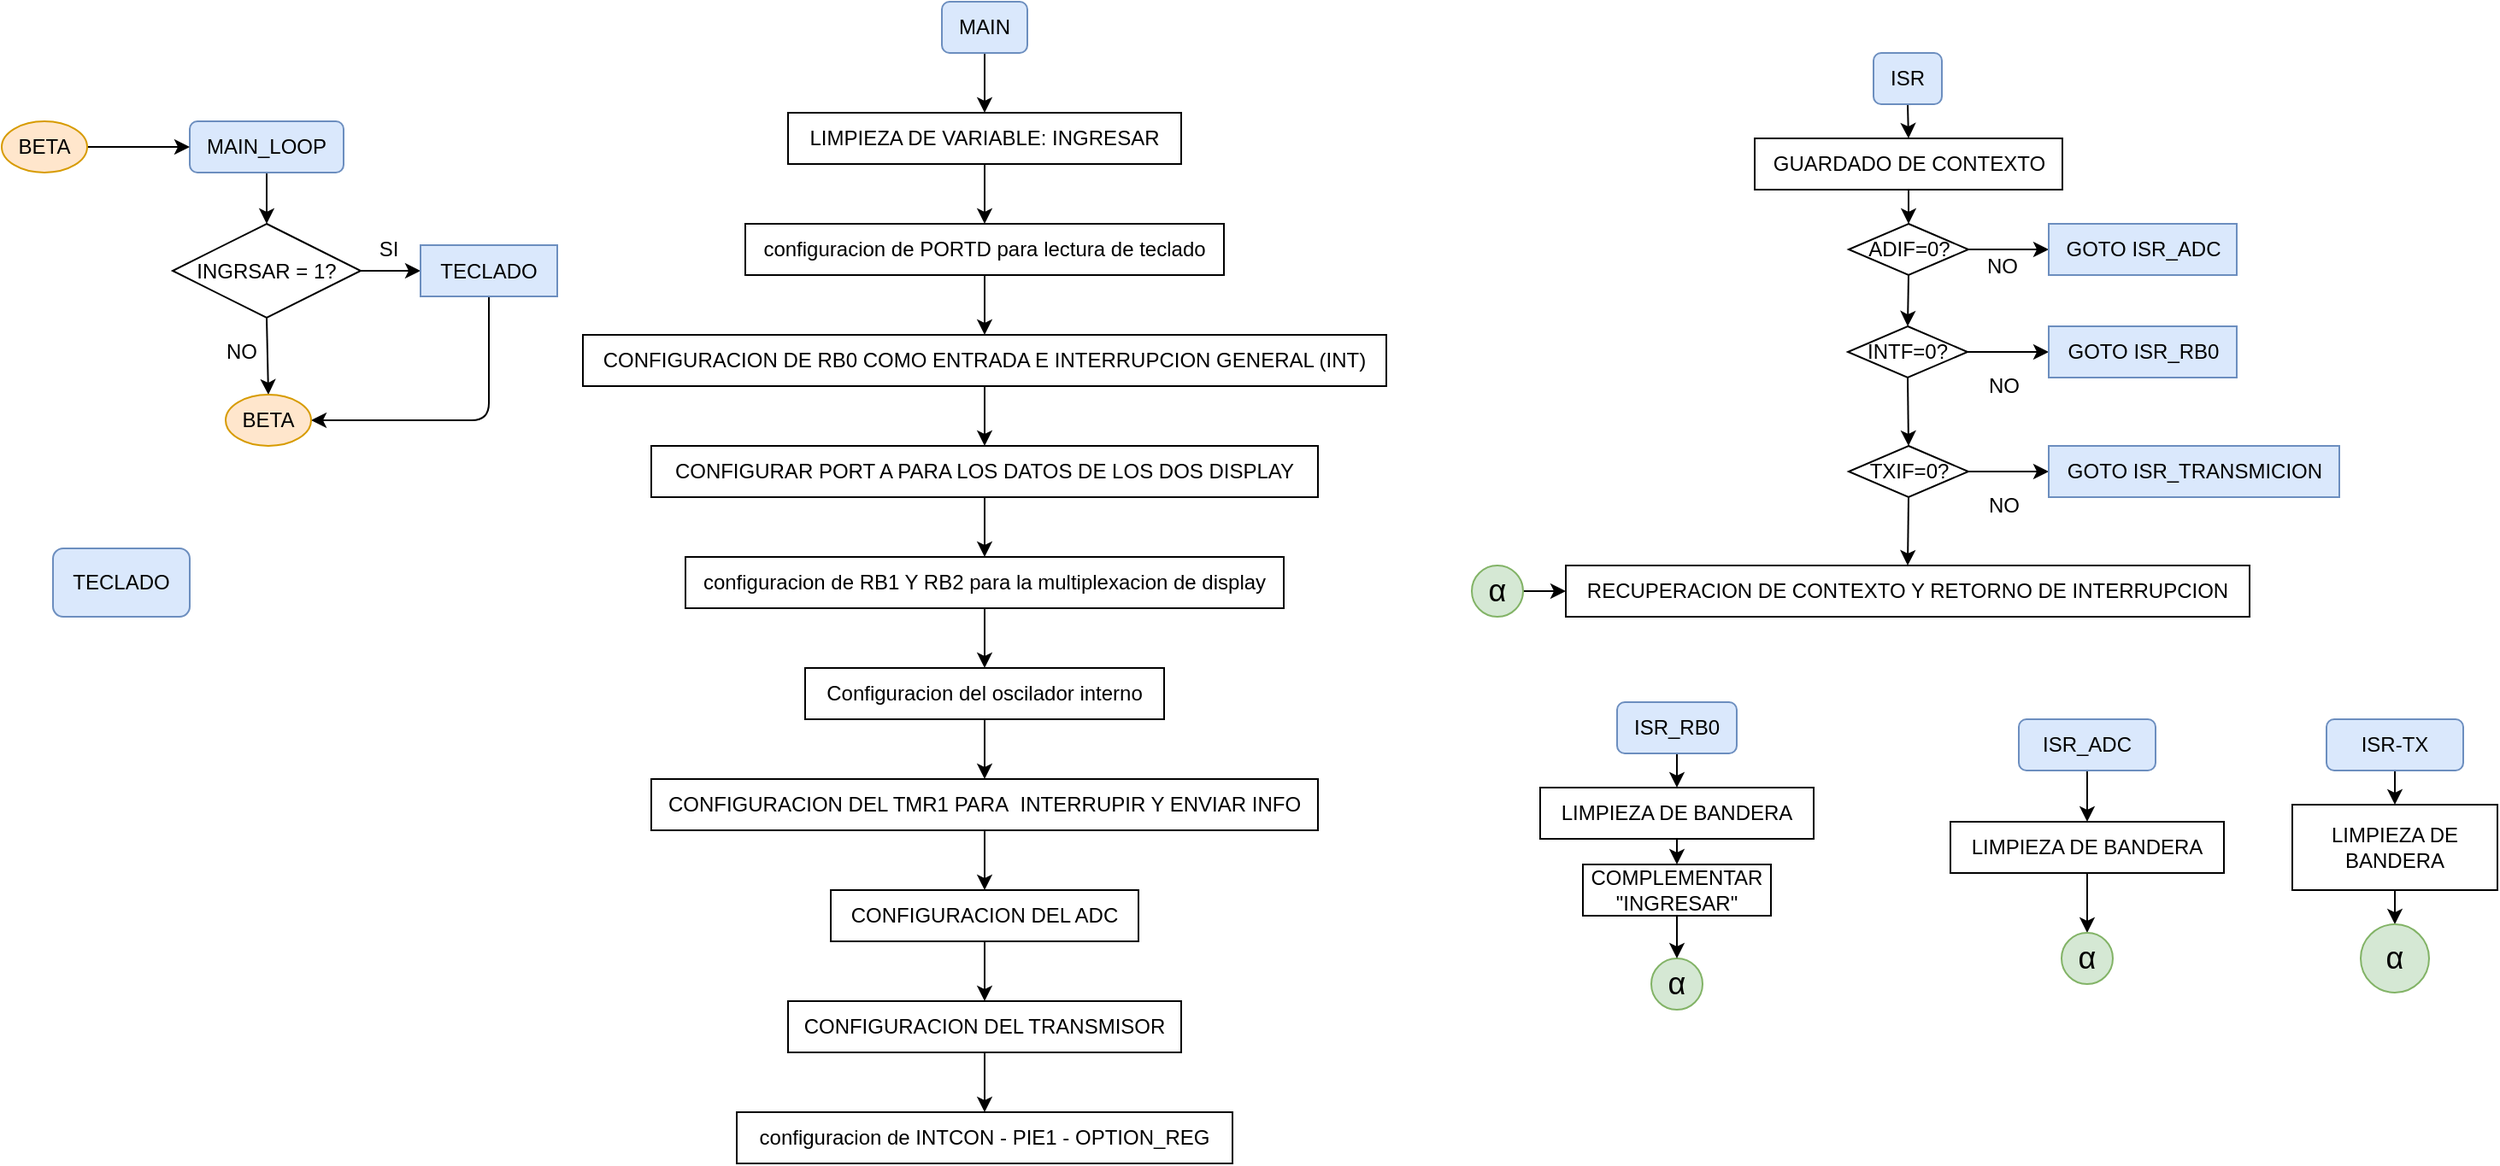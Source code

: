 <mxfile>
    <diagram id="9Iszyg2DKhIXJrNhtRNU" name="Page-1">
        <mxGraphModel dx="2156" dy="645" grid="1" gridSize="10" guides="1" tooltips="1" connect="1" arrows="1" fold="1" page="1" pageScale="1" pageWidth="850" pageHeight="1100" math="0" shadow="0">
            <root>
                <mxCell id="0"/>
                <mxCell id="1" parent="0"/>
                <mxCell id="81" value="" style="group;" parent="1" vertex="1" connectable="0">
                    <mxGeometry x="-470" width="470" height="680" as="geometry"/>
                </mxCell>
                <mxCell id="53" style="edgeStyle=none;html=1;exitX=0.5;exitY=1;exitDx=0;exitDy=0;entryX=0.5;entryY=0;entryDx=0;entryDy=0;" parent="81" source="3" target="52" edge="1">
                    <mxGeometry relative="1" as="geometry"/>
                </mxCell>
                <mxCell id="3" value="configuracion de PORTD para lectura de teclado" style="rounded=0;whiteSpace=wrap;html=1;" parent="81" vertex="1">
                    <mxGeometry x="95" y="130" width="280" height="30" as="geometry"/>
                </mxCell>
                <mxCell id="70" style="edgeStyle=none;html=1;exitX=0.5;exitY=1;exitDx=0;exitDy=0;entryX=0.5;entryY=0;entryDx=0;entryDy=0;" parent="81" source="7" target="69" edge="1">
                    <mxGeometry relative="1" as="geometry"/>
                </mxCell>
                <mxCell id="7" value="MAIN" style="rounded=1;whiteSpace=wrap;html=1;fillColor=#dae8fc;strokeColor=#6c8ebf;" parent="81" vertex="1">
                    <mxGeometry x="210" width="50" height="30" as="geometry"/>
                </mxCell>
                <mxCell id="74" style="edgeStyle=none;html=1;exitX=0.5;exitY=1;exitDx=0;exitDy=0;entryX=0.5;entryY=0;entryDx=0;entryDy=0;" parent="81" source="52" target="61" edge="1">
                    <mxGeometry relative="1" as="geometry"/>
                </mxCell>
                <mxCell id="52" value="CONFIGURACION DE RB0 COMO ENTRADA E INTERRUPCION GENERAL (INT)" style="rounded=0;whiteSpace=wrap;html=1;" parent="81" vertex="1">
                    <mxGeometry y="195" width="470" height="30" as="geometry"/>
                </mxCell>
                <mxCell id="77" style="edgeStyle=none;html=1;exitX=0.5;exitY=1;exitDx=0;exitDy=0;entryX=0.5;entryY=0;entryDx=0;entryDy=0;" parent="81" source="54" target="56" edge="1">
                    <mxGeometry relative="1" as="geometry"/>
                </mxCell>
                <mxCell id="54" value="CONFIGURACION DEL TMR1 PARA&amp;nbsp; INTERRUPIR Y ENVIAR INFO" style="rounded=0;whiteSpace=wrap;html=1;" parent="81" vertex="1">
                    <mxGeometry x="40" y="455" width="390" height="30" as="geometry"/>
                </mxCell>
                <mxCell id="78" style="edgeStyle=none;html=1;exitX=0.5;exitY=1;exitDx=0;exitDy=0;entryX=0.5;entryY=0;entryDx=0;entryDy=0;" parent="81" source="56" target="57" edge="1">
                    <mxGeometry relative="1" as="geometry"/>
                </mxCell>
                <mxCell id="56" value="CONFIGURACION DEL ADC" style="rounded=0;whiteSpace=wrap;html=1;" parent="81" vertex="1">
                    <mxGeometry x="145" y="520" width="180" height="30" as="geometry"/>
                </mxCell>
                <mxCell id="79" style="edgeStyle=none;html=1;exitX=0.5;exitY=1;exitDx=0;exitDy=0;entryX=0.5;entryY=0;entryDx=0;entryDy=0;" parent="81" source="57" target="67" edge="1">
                    <mxGeometry relative="1" as="geometry"/>
                </mxCell>
                <mxCell id="57" value="CONFIGURACION DEL TRANSMISOR" style="rounded=0;whiteSpace=wrap;html=1;" parent="81" vertex="1">
                    <mxGeometry x="120" y="585" width="230" height="30" as="geometry"/>
                </mxCell>
                <mxCell id="64" style="edgeStyle=none;html=1;exitX=0.5;exitY=1;exitDx=0;exitDy=0;entryX=0.5;entryY=0;entryDx=0;entryDy=0;" parent="81" source="61" target="62" edge="1">
                    <mxGeometry relative="1" as="geometry"/>
                </mxCell>
                <mxCell id="61" value="CONFIGURAR PORT A PARA LOS DATOS DE LOS DOS DISPLAY" style="rounded=0;whiteSpace=wrap;html=1;" parent="81" vertex="1">
                    <mxGeometry x="40" y="260" width="390" height="30" as="geometry"/>
                </mxCell>
                <mxCell id="75" style="edgeStyle=none;html=1;exitX=0.5;exitY=1;exitDx=0;exitDy=0;entryX=0.5;entryY=0;entryDx=0;entryDy=0;" parent="81" source="62" target="73" edge="1">
                    <mxGeometry relative="1" as="geometry"/>
                </mxCell>
                <mxCell id="62" value="configuracion de RB1 Y RB2 para la multiplexacion de display" style="rounded=0;whiteSpace=wrap;html=1;" parent="81" vertex="1">
                    <mxGeometry x="60" y="325" width="350" height="30" as="geometry"/>
                </mxCell>
                <mxCell id="67" value="configuracion de INTCON - PIE1 - OPTION_REG" style="rounded=0;whiteSpace=wrap;html=1;" parent="81" vertex="1">
                    <mxGeometry x="90" y="650" width="290" height="30" as="geometry"/>
                </mxCell>
                <mxCell id="71" style="edgeStyle=none;html=1;exitX=0.5;exitY=1;exitDx=0;exitDy=0;entryX=0.5;entryY=0;entryDx=0;entryDy=0;" parent="81" source="69" target="3" edge="1">
                    <mxGeometry relative="1" as="geometry"/>
                </mxCell>
                <mxCell id="69" value="LIMPIEZA DE VARIABLE: INGRESAR" style="rounded=0;whiteSpace=wrap;html=1;" parent="81" vertex="1">
                    <mxGeometry x="120" y="65" width="230" height="30" as="geometry"/>
                </mxCell>
                <mxCell id="76" style="edgeStyle=none;html=1;exitX=0.5;exitY=1;exitDx=0;exitDy=0;entryX=0.5;entryY=0;entryDx=0;entryDy=0;" parent="81" source="73" target="54" edge="1">
                    <mxGeometry relative="1" as="geometry"/>
                </mxCell>
                <mxCell id="73" value="Configuracion del oscilador interno" style="whiteSpace=wrap;html=1;" parent="81" vertex="1">
                    <mxGeometry x="130" y="390" width="210" height="30" as="geometry"/>
                </mxCell>
                <mxCell id="99" value="" style="group" parent="1" vertex="1" connectable="0">
                    <mxGeometry x="90" y="410" width="160" height="220" as="geometry"/>
                </mxCell>
                <mxCell id="40" style="edgeStyle=none;html=1;exitX=0.5;exitY=1;exitDx=0;exitDy=0;" parent="99" source="41" target="43" edge="1">
                    <mxGeometry relative="1" as="geometry"/>
                </mxCell>
                <mxCell id="41" value="ISR_RB0" style="rounded=1;whiteSpace=wrap;html=1;fillColor=#dae8fc;strokeColor=#6c8ebf;" parent="99" vertex="1">
                    <mxGeometry x="45" width="70" height="30" as="geometry"/>
                </mxCell>
                <mxCell id="97" style="edgeStyle=none;html=1;exitX=0.5;exitY=1;exitDx=0;exitDy=0;entryX=0.5;entryY=0;entryDx=0;entryDy=0;" parent="99" source="43" target="96" edge="1">
                    <mxGeometry relative="1" as="geometry"/>
                </mxCell>
                <mxCell id="43" value="LIMPIEZA DE BANDERA" style="rounded=0;whiteSpace=wrap;html=1;" parent="99" vertex="1">
                    <mxGeometry y="50" width="160" height="30" as="geometry"/>
                </mxCell>
                <mxCell id="44" value="&lt;span style=&quot;font-family: &amp;quot;Google Sans&amp;quot;, Arial, sans-serif; font-size: 18px; text-align: start;&quot;&gt;&lt;font style=&quot;color: rgb(0, 0, 0);&quot;&gt;α&lt;/font&gt;&lt;/span&gt;" style="ellipse;whiteSpace=wrap;html=1;aspect=fixed;fillColor=#d5e8d4;strokeColor=#82b366;" parent="99" vertex="1">
                    <mxGeometry x="65" y="150" width="30" height="30" as="geometry"/>
                </mxCell>
                <mxCell id="98" style="edgeStyle=none;html=1;exitX=0.5;exitY=1;exitDx=0;exitDy=0;entryX=0.5;entryY=0;entryDx=0;entryDy=0;" parent="99" source="96" target="44" edge="1">
                    <mxGeometry relative="1" as="geometry"/>
                </mxCell>
                <mxCell id="96" value="COMPLEMENTAR &quot;INGRESAR&quot;" style="rounded=0;whiteSpace=wrap;html=1;" parent="99" vertex="1">
                    <mxGeometry x="25" y="95" width="110" height="30" as="geometry"/>
                </mxCell>
                <mxCell id="103" value="" style="group" parent="1" vertex="1" connectable="0">
                    <mxGeometry x="50" y="30" width="507.5" height="330" as="geometry"/>
                </mxCell>
                <mxCell id="13" style="edgeStyle=none;html=1;exitX=0.5;exitY=1;exitDx=0;exitDy=0;entryX=0.5;entryY=0;entryDx=0;entryDy=0;" parent="103" source="11" target="12" edge="1">
                    <mxGeometry relative="1" as="geometry"/>
                </mxCell>
                <mxCell id="11" value="ISR" style="rounded=1;whiteSpace=wrap;html=1;fillColor=#dae8fc;strokeColor=#6c8ebf;" parent="103" vertex="1">
                    <mxGeometry x="235" width="40" height="30" as="geometry"/>
                </mxCell>
                <mxCell id="17" style="edgeStyle=none;html=1;exitX=0.5;exitY=1;exitDx=0;exitDy=0;entryX=0.5;entryY=0;entryDx=0;entryDy=0;" parent="103" source="12" target="14" edge="1">
                    <mxGeometry relative="1" as="geometry"/>
                </mxCell>
                <mxCell id="12" value="GUARDADO DE CONTEXTO" style="rounded=0;whiteSpace=wrap;html=1;" parent="103" vertex="1">
                    <mxGeometry x="165.5" y="50" width="180" height="30" as="geometry"/>
                </mxCell>
                <mxCell id="18" style="edgeStyle=none;html=1;exitX=0.5;exitY=1;exitDx=0;exitDy=0;entryX=0.5;entryY=0;entryDx=0;entryDy=0;" parent="103" source="14" target="15" edge="1">
                    <mxGeometry relative="1" as="geometry"/>
                </mxCell>
                <mxCell id="23" style="edgeStyle=none;html=1;exitX=1;exitY=0.5;exitDx=0;exitDy=0;" parent="103" source="14" target="22" edge="1">
                    <mxGeometry relative="1" as="geometry"/>
                </mxCell>
                <mxCell id="14" value="ADIF=0?" style="rhombus;whiteSpace=wrap;html=1;" parent="103" vertex="1">
                    <mxGeometry x="220.5" y="100" width="70" height="30" as="geometry"/>
                </mxCell>
                <mxCell id="19" style="edgeStyle=none;html=1;exitX=0.5;exitY=1;exitDx=0;exitDy=0;entryX=0.5;entryY=0;entryDx=0;entryDy=0;" parent="103" source="15" target="16" edge="1">
                    <mxGeometry relative="1" as="geometry"/>
                </mxCell>
                <mxCell id="25" style="edgeStyle=none;html=1;exitX=1;exitY=0.5;exitDx=0;exitDy=0;entryX=0;entryY=0.5;entryDx=0;entryDy=0;" parent="103" source="15" target="24" edge="1">
                    <mxGeometry relative="1" as="geometry"/>
                </mxCell>
                <mxCell id="15" value="INTF=0?" style="rhombus;whiteSpace=wrap;html=1;" parent="103" vertex="1">
                    <mxGeometry x="220" y="160" width="70" height="30" as="geometry"/>
                </mxCell>
                <mxCell id="27" style="edgeStyle=none;html=1;exitX=1;exitY=0.5;exitDx=0;exitDy=0;entryX=0;entryY=0.5;entryDx=0;entryDy=0;" parent="103" source="16" target="26" edge="1">
                    <mxGeometry relative="1" as="geometry"/>
                </mxCell>
                <mxCell id="32" style="edgeStyle=none;html=1;exitX=0.5;exitY=1;exitDx=0;exitDy=0;entryX=0.5;entryY=0;entryDx=0;entryDy=0;" parent="103" source="16" target="31" edge="1">
                    <mxGeometry relative="1" as="geometry">
                        <mxPoint x="255" y="390" as="targetPoint"/>
                    </mxGeometry>
                </mxCell>
                <mxCell id="16" value="TXIF=0?" style="rhombus;whiteSpace=wrap;html=1;" parent="103" vertex="1">
                    <mxGeometry x="220.5" y="230" width="70" height="30" as="geometry"/>
                </mxCell>
                <mxCell id="22" value="GOTO ISR_ADC" style="rounded=0;whiteSpace=wrap;html=1;fillColor=#dae8fc;strokeColor=#6c8ebf;" parent="103" vertex="1">
                    <mxGeometry x="337.5" y="100" width="110" height="30" as="geometry"/>
                </mxCell>
                <mxCell id="24" value="GOTO ISR_RB0" style="rounded=0;whiteSpace=wrap;html=1;fillColor=#dae8fc;strokeColor=#6c8ebf;" parent="103" vertex="1">
                    <mxGeometry x="337.5" y="160" width="110" height="30" as="geometry"/>
                </mxCell>
                <mxCell id="26" value="GOTO ISR_TRANSMICION" style="rounded=0;whiteSpace=wrap;html=1;fillColor=#dae8fc;strokeColor=#6c8ebf;" parent="103" vertex="1">
                    <mxGeometry x="337.5" y="230" width="170" height="30" as="geometry"/>
                </mxCell>
                <mxCell id="28" value="NO" style="text;html=1;align=center;verticalAlign=middle;resizable=0;points=[];autosize=1;strokeColor=none;fillColor=none;" parent="103" vertex="1">
                    <mxGeometry x="290" y="110" width="40" height="30" as="geometry"/>
                </mxCell>
                <mxCell id="29" value="NO" style="text;html=1;align=center;verticalAlign=middle;resizable=0;points=[];autosize=1;strokeColor=none;fillColor=none;" parent="103" vertex="1">
                    <mxGeometry x="290.5" y="180" width="40" height="30" as="geometry"/>
                </mxCell>
                <mxCell id="30" value="NO" style="text;html=1;align=center;verticalAlign=middle;resizable=0;points=[];autosize=1;strokeColor=none;fillColor=none;" parent="103" vertex="1">
                    <mxGeometry x="290.5" y="250" width="40" height="30" as="geometry"/>
                </mxCell>
                <mxCell id="31" value="RECUPERACION DE CONTEXTO Y RETORNO DE INTERRUPCION" style="rounded=0;whiteSpace=wrap;html=1;" parent="103" vertex="1">
                    <mxGeometry x="55" y="300" width="400" height="30" as="geometry"/>
                </mxCell>
                <mxCell id="50" style="edgeStyle=none;html=1;exitX=1;exitY=0.5;exitDx=0;exitDy=0;entryX=0;entryY=0.5;entryDx=0;entryDy=0;" parent="103" source="38" target="31" edge="1">
                    <mxGeometry relative="1" as="geometry"/>
                </mxCell>
                <mxCell id="38" value="&lt;span style=&quot;font-family: &amp;quot;Google Sans&amp;quot;, Arial, sans-serif; font-size: 18px; text-align: start;&quot;&gt;&lt;font style=&quot;color: rgb(0, 0, 0);&quot;&gt;α&lt;/font&gt;&lt;/span&gt;" style="ellipse;whiteSpace=wrap;html=1;aspect=fixed;fillColor=#d5e8d4;strokeColor=#82b366;" parent="103" vertex="1">
                    <mxGeometry y="300" width="30" height="30" as="geometry"/>
                </mxCell>
                <mxCell id="104" value="" style="group" parent="1" vertex="1" connectable="0">
                    <mxGeometry x="330" y="420" width="160" height="155" as="geometry"/>
                </mxCell>
                <mxCell id="35" style="edgeStyle=none;html=1;exitX=0.5;exitY=1;exitDx=0;exitDy=0;" parent="104" source="33" target="34" edge="1">
                    <mxGeometry relative="1" as="geometry"/>
                </mxCell>
                <mxCell id="33" value="&lt;span style=&quot;color: rgb(0, 0, 0);&quot;&gt;ISR_ADC&lt;/span&gt;" style="rounded=1;whiteSpace=wrap;html=1;fillColor=#dae8fc;strokeColor=#6c8ebf;" parent="104" vertex="1">
                    <mxGeometry x="40" width="80" height="30" as="geometry"/>
                </mxCell>
                <mxCell id="37" style="edgeStyle=none;html=1;exitX=0.5;exitY=1;exitDx=0;exitDy=0;entryX=0.5;entryY=0;entryDx=0;entryDy=0;" parent="104" source="34" target="36" edge="1">
                    <mxGeometry relative="1" as="geometry"/>
                </mxCell>
                <mxCell id="34" value="LIMPIEZA DE BANDERA" style="rounded=0;whiteSpace=wrap;html=1;" parent="104" vertex="1">
                    <mxGeometry y="60" width="160" height="30" as="geometry"/>
                </mxCell>
                <mxCell id="36" value="&lt;span style=&quot;font-family: &amp;quot;Google Sans&amp;quot;, Arial, sans-serif; font-size: 18px; text-align: start;&quot;&gt;&lt;font style=&quot;color: rgb(0, 0, 0);&quot;&gt;α&lt;/font&gt;&lt;/span&gt;" style="ellipse;whiteSpace=wrap;html=1;aspect=fixed;fillColor=#d5e8d4;strokeColor=#82b366;" parent="104" vertex="1">
                    <mxGeometry x="65" y="125" width="30" height="30" as="geometry"/>
                </mxCell>
                <mxCell id="105" value="" style="group" parent="1" vertex="1" connectable="0">
                    <mxGeometry x="530" y="420" width="120" height="160" as="geometry"/>
                </mxCell>
                <mxCell id="45" style="edgeStyle=none;html=1;exitX=0.5;exitY=1;exitDx=0;exitDy=0;" parent="105" source="46" target="48" edge="1">
                    <mxGeometry relative="1" as="geometry"/>
                </mxCell>
                <mxCell id="46" value="ISR-TX" style="rounded=1;whiteSpace=wrap;html=1;fillColor=#dae8fc;strokeColor=#6c8ebf;" parent="105" vertex="1">
                    <mxGeometry x="20" width="80" height="30" as="geometry"/>
                </mxCell>
                <mxCell id="47" style="edgeStyle=none;html=1;exitX=0.5;exitY=1;exitDx=0;exitDy=0;entryX=0.5;entryY=0;entryDx=0;entryDy=0;" parent="105" source="48" target="49" edge="1">
                    <mxGeometry relative="1" as="geometry"/>
                </mxCell>
                <mxCell id="48" value="LIMPIEZA DE BANDERA" style="rounded=0;whiteSpace=wrap;html=1;" parent="105" vertex="1">
                    <mxGeometry y="50" width="120" height="50" as="geometry"/>
                </mxCell>
                <mxCell id="49" value="&lt;span style=&quot;font-family: &amp;quot;Google Sans&amp;quot;, Arial, sans-serif; font-size: 18px; text-align: start;&quot;&gt;&lt;font style=&quot;color: rgb(0, 0, 0);&quot;&gt;α&lt;/font&gt;&lt;/span&gt;" style="ellipse;whiteSpace=wrap;html=1;aspect=fixed;fillColor=#d5e8d4;strokeColor=#82b366;" parent="105" vertex="1">
                    <mxGeometry x="40" y="120" width="40" height="40" as="geometry"/>
                </mxCell>
                <mxCell id="128" value="TECLADO" style="rounded=1;whiteSpace=wrap;html=1;fillColor=#dae8fc;strokeColor=#6c8ebf;" parent="1" vertex="1">
                    <mxGeometry x="-780" y="320" width="80" height="40" as="geometry"/>
                </mxCell>
                <mxCell id="129" value="" style="group" parent="1" vertex="1" connectable="0">
                    <mxGeometry x="-810" y="70" width="325" height="190" as="geometry"/>
                </mxCell>
                <mxCell id="83" style="edgeStyle=none;html=1;exitX=0.5;exitY=1;exitDx=0;exitDy=0;entryX=0.5;entryY=0;entryDx=0;entryDy=0;" parent="129" source="66" target="82" edge="1">
                    <mxGeometry relative="1" as="geometry"/>
                </mxCell>
                <mxCell id="66" value="MAIN_LOOP" style="rounded=1;whiteSpace=wrap;html=1;fillColor=#dae8fc;strokeColor=#6c8ebf;" parent="129" vertex="1">
                    <mxGeometry x="110" width="90" height="30" as="geometry"/>
                </mxCell>
                <mxCell id="85" style="edgeStyle=none;html=1;exitX=1;exitY=0.5;exitDx=0;exitDy=0;entryX=0;entryY=0.5;entryDx=0;entryDy=0;" parent="129" source="82" target="84" edge="1">
                    <mxGeometry relative="1" as="geometry"/>
                </mxCell>
                <mxCell id="88" style="edgeStyle=none;html=1;exitX=0.5;exitY=1;exitDx=0;exitDy=0;entryX=0.5;entryY=0;entryDx=0;entryDy=0;" parent="129" source="82" target="87" edge="1">
                    <mxGeometry relative="1" as="geometry"/>
                </mxCell>
                <mxCell id="82" value="INGRSAR = 1?" style="rhombus;whiteSpace=wrap;html=1;" parent="129" vertex="1">
                    <mxGeometry x="100" y="60" width="110" height="55" as="geometry"/>
                </mxCell>
                <mxCell id="91" style="edgeStyle=none;html=1;exitX=0.5;exitY=1;exitDx=0;exitDy=0;entryX=1;entryY=0.5;entryDx=0;entryDy=0;" parent="129" source="84" target="87" edge="1">
                    <mxGeometry relative="1" as="geometry">
                        <Array as="points">
                            <mxPoint x="285" y="175"/>
                        </Array>
                    </mxGeometry>
                </mxCell>
                <mxCell id="84" value="TECLADO" style="whiteSpace=wrap;html=1;fillColor=#dae8fc;strokeColor=#6c8ebf;" parent="129" vertex="1">
                    <mxGeometry x="245" y="72.5" width="80" height="30" as="geometry"/>
                </mxCell>
                <mxCell id="87" value="BETA" style="ellipse;whiteSpace=wrap;html=1;fillColor=#ffe6cc;strokeColor=#d79b00;" parent="129" vertex="1">
                    <mxGeometry x="131" y="160" width="50" height="30" as="geometry"/>
                </mxCell>
                <mxCell id="100" style="edgeStyle=none;html=1;exitX=1;exitY=0.5;exitDx=0;exitDy=0;entryX=0;entryY=0.5;entryDx=0;entryDy=0;" parent="129" source="89" target="66" edge="1">
                    <mxGeometry relative="1" as="geometry"/>
                </mxCell>
                <mxCell id="89" value="BETA" style="ellipse;whiteSpace=wrap;html=1;fillColor=#ffe6cc;strokeColor=#d79b00;" parent="129" vertex="1">
                    <mxGeometry width="50" height="30" as="geometry"/>
                </mxCell>
                <mxCell id="94" value="SI" style="text;html=1;align=center;verticalAlign=middle;resizable=0;points=[];autosize=1;strokeColor=none;fillColor=none;" parent="129" vertex="1">
                    <mxGeometry x="211" y="60" width="30" height="30" as="geometry"/>
                </mxCell>
                <mxCell id="95" value="NO" style="text;html=1;align=center;verticalAlign=middle;resizable=0;points=[];autosize=1;strokeColor=none;fillColor=none;" parent="129" vertex="1">
                    <mxGeometry x="120" y="120" width="40" height="30" as="geometry"/>
                </mxCell>
            </root>
        </mxGraphModel>
    </diagram>
</mxfile>